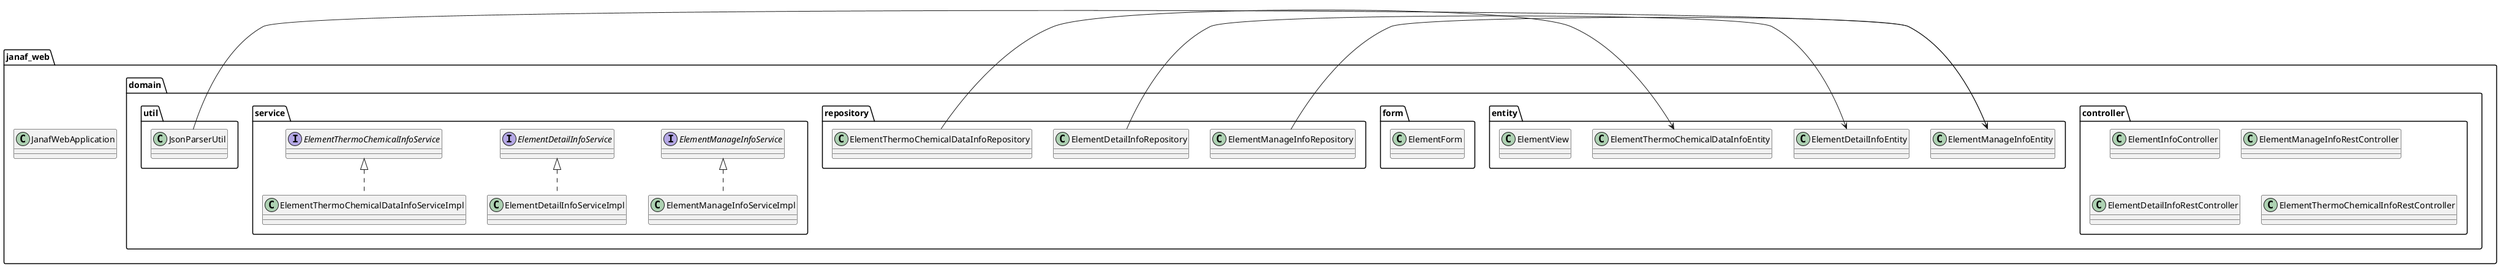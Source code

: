 @startuml
namespace janaf_web {
    class JanafWebApplication

    namespace domain {
        namespace controller {
            class ElementInfoController
            class ElementManageInfoRestController
            class ElementDetailInfoRestController
            class ElementThermoChemicalInfoRestController
        }
        namespace entity {
            class ElementManageInfoEntity
            class ElementDetailInfoEntity
            class ElementThermoChemicalDataInfoEntity
            class ElementView
        }
        namespace form {
            class ElementForm
        }
        namespace repository {
            class ElementManageInfoRepository
            class ElementDetailInfoRepository
            class ElementThermoChemicalDataInfoRepository
            janaf_web.domain.repository.ElementManageInfoRepository -> janaf_web.domain.entity.ElementManageInfoEntity
            janaf_web.domain.repository.ElementDetailInfoRepository -> janaf_web.domain.entity.ElementDetailInfoEntity
            janaf_web.domain.repository.ElementThermoChemicalDataInfoRepository -> janaf_web.domain.entity.ElementThermoChemicalDataInfoEntity
        }
        namespace service {
            interface ElementManageInfoService
            interface ElementDetailInfoService
            interface ElementThermoChemicalInfoService
            class ElementManageInfoServiceImpl implements ElementManageInfoService
            class ElementDetailInfoServiceImpl implements ElementDetailInfoService
            class ElementThermoChemicalDataInfoServiceImpl implements ElementThermoChemicalInfoService
        }
        namespace util {
            class JsonParserUtil
            janaf_web.domain.util.JsonParserUtil -> janaf_web.domain.entity.ElementManageInfoEntity
        }
    }
}
@enduml